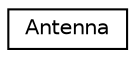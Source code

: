 digraph "Graphical Class Hierarchy"
{
 // LATEX_PDF_SIZE
  edge [fontname="Helvetica",fontsize="10",labelfontname="Helvetica",labelfontsize="10"];
  node [fontname="Helvetica",fontsize="10",shape=record];
  rankdir="LR";
  Node0 [label="Antenna",height=0.2,width=0.4,color="black", fillcolor="white", style="filled",URL="$structAntenna.html",tooltip=" "];
}
